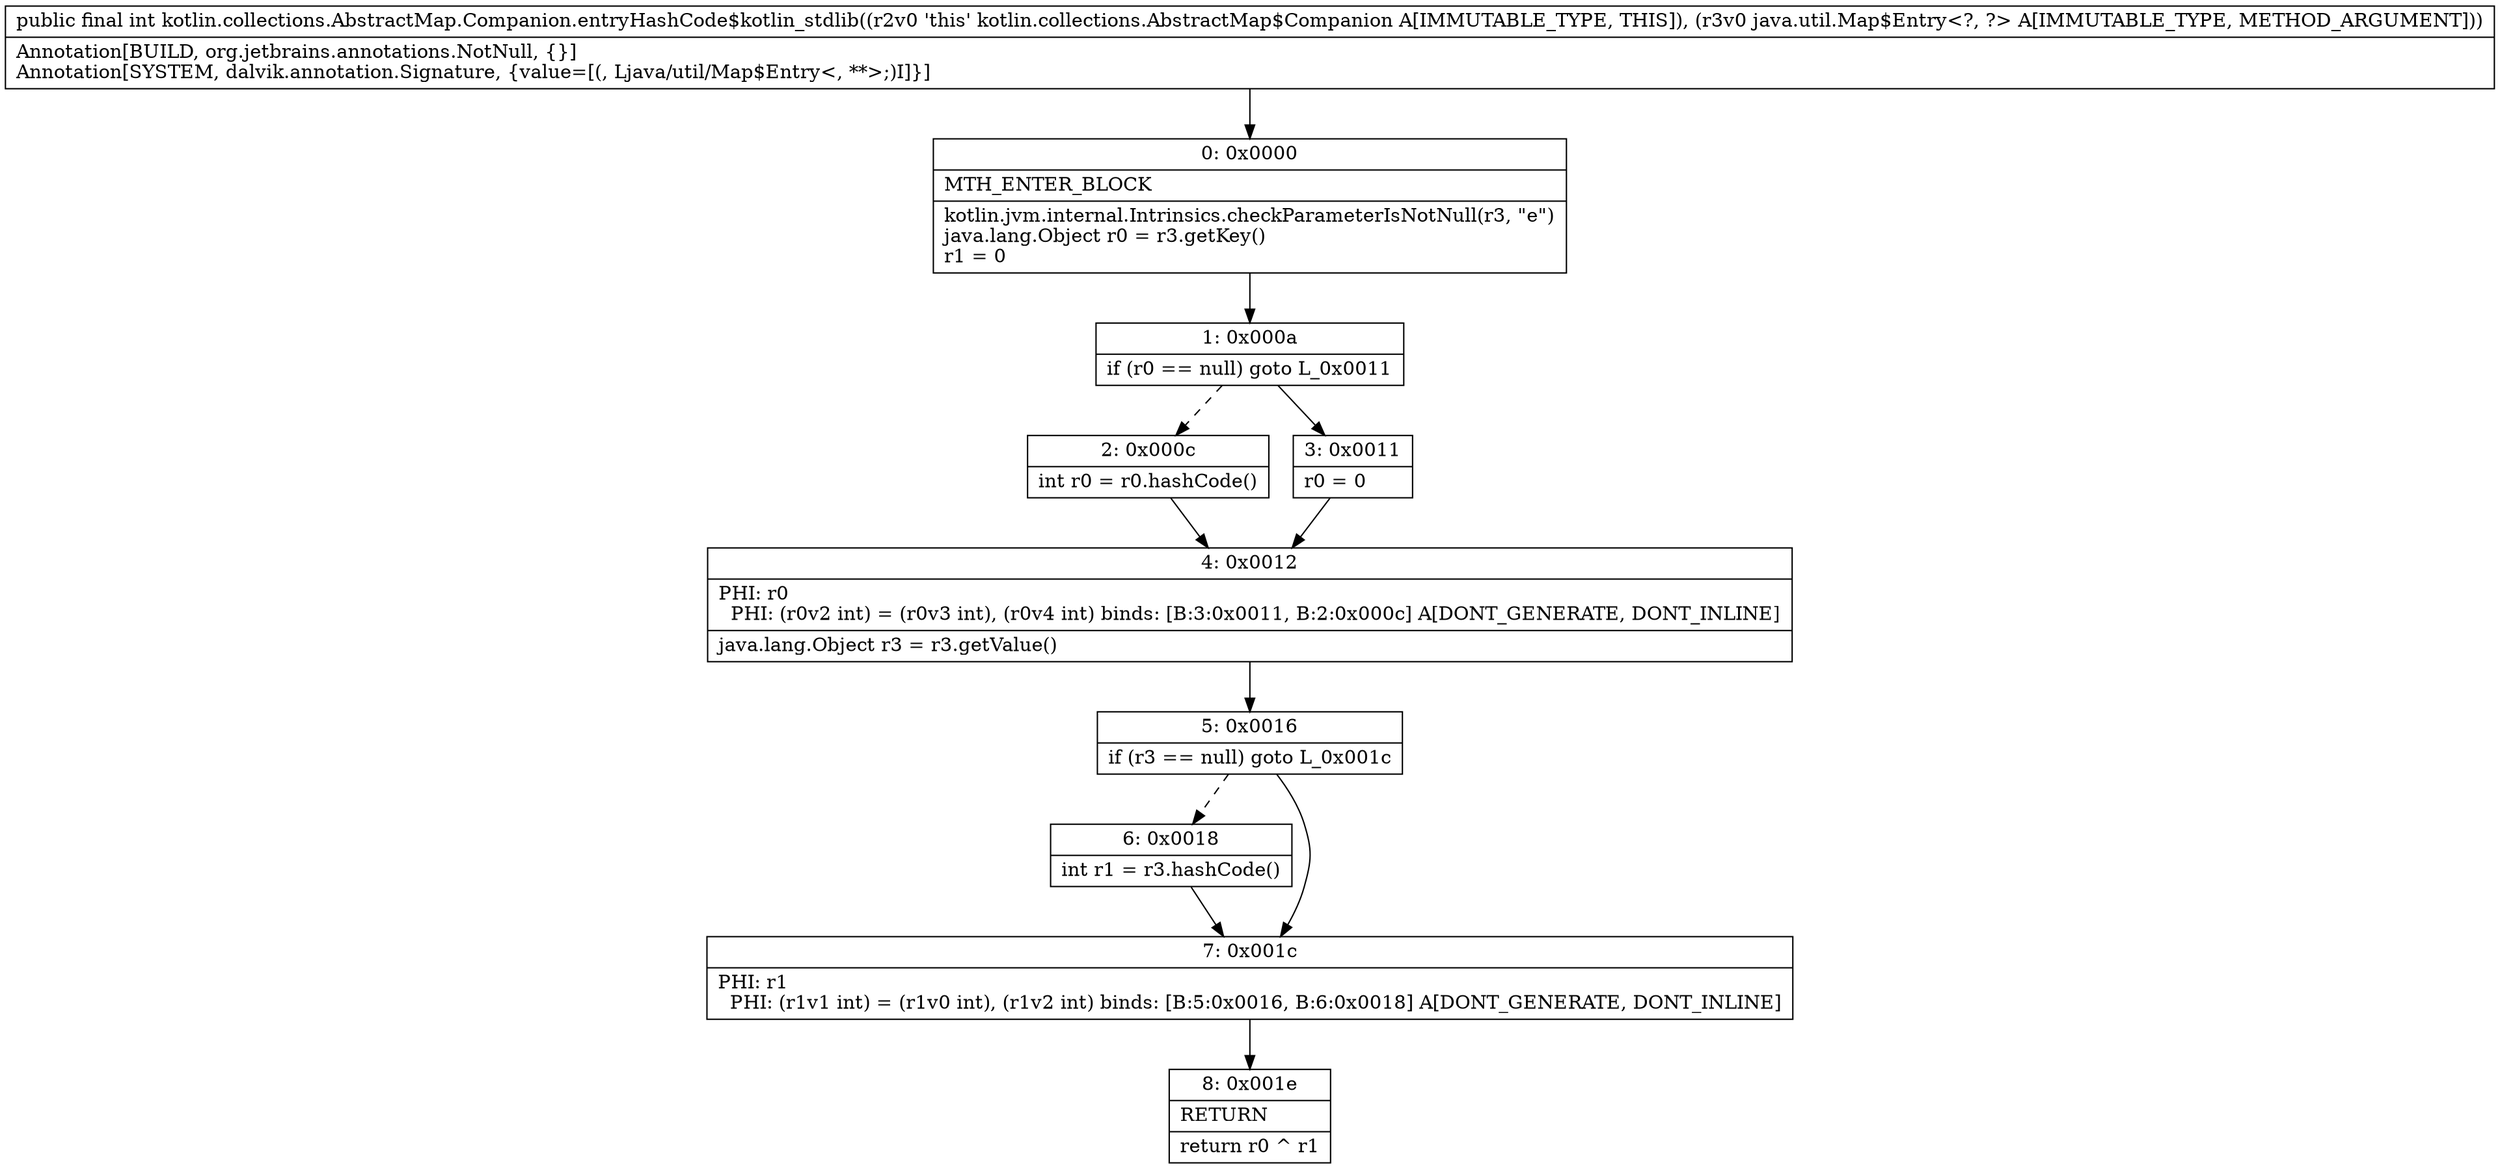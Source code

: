 digraph "CFG forkotlin.collections.AbstractMap.Companion.entryHashCode$kotlin_stdlib(Ljava\/util\/Map$Entry;)I" {
Node_0 [shape=record,label="{0\:\ 0x0000|MTH_ENTER_BLOCK\l|kotlin.jvm.internal.Intrinsics.checkParameterIsNotNull(r3, \"e\")\ljava.lang.Object r0 = r3.getKey()\lr1 = 0\l}"];
Node_1 [shape=record,label="{1\:\ 0x000a|if (r0 == null) goto L_0x0011\l}"];
Node_2 [shape=record,label="{2\:\ 0x000c|int r0 = r0.hashCode()\l}"];
Node_3 [shape=record,label="{3\:\ 0x0011|r0 = 0\l}"];
Node_4 [shape=record,label="{4\:\ 0x0012|PHI: r0 \l  PHI: (r0v2 int) = (r0v3 int), (r0v4 int) binds: [B:3:0x0011, B:2:0x000c] A[DONT_GENERATE, DONT_INLINE]\l|java.lang.Object r3 = r3.getValue()\l}"];
Node_5 [shape=record,label="{5\:\ 0x0016|if (r3 == null) goto L_0x001c\l}"];
Node_6 [shape=record,label="{6\:\ 0x0018|int r1 = r3.hashCode()\l}"];
Node_7 [shape=record,label="{7\:\ 0x001c|PHI: r1 \l  PHI: (r1v1 int) = (r1v0 int), (r1v2 int) binds: [B:5:0x0016, B:6:0x0018] A[DONT_GENERATE, DONT_INLINE]\l}"];
Node_8 [shape=record,label="{8\:\ 0x001e|RETURN\l|return r0 ^ r1\l}"];
MethodNode[shape=record,label="{public final int kotlin.collections.AbstractMap.Companion.entryHashCode$kotlin_stdlib((r2v0 'this' kotlin.collections.AbstractMap$Companion A[IMMUTABLE_TYPE, THIS]), (r3v0 java.util.Map$Entry\<?, ?\> A[IMMUTABLE_TYPE, METHOD_ARGUMENT]))  | Annotation[BUILD, org.jetbrains.annotations.NotNull, \{\}]\lAnnotation[SYSTEM, dalvik.annotation.Signature, \{value=[(, Ljava\/util\/Map$Entry\<, **\>;)I]\}]\l}"];
MethodNode -> Node_0;
Node_0 -> Node_1;
Node_1 -> Node_2[style=dashed];
Node_1 -> Node_3;
Node_2 -> Node_4;
Node_3 -> Node_4;
Node_4 -> Node_5;
Node_5 -> Node_6[style=dashed];
Node_5 -> Node_7;
Node_6 -> Node_7;
Node_7 -> Node_8;
}

